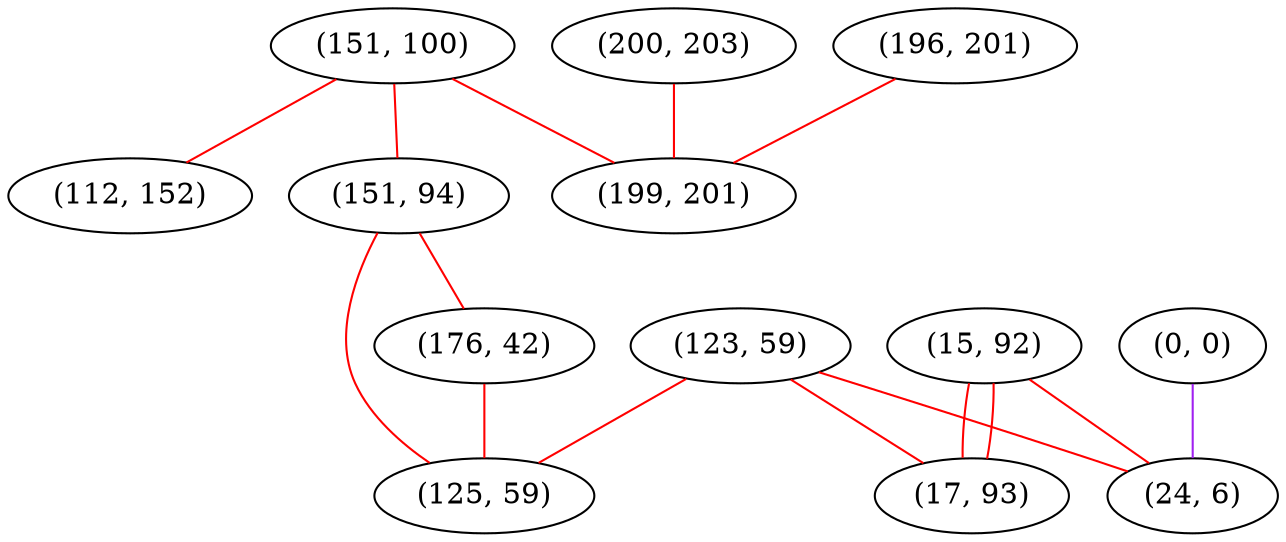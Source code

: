 graph "" {
"(151, 100)";
"(15, 92)";
"(151, 94)";
"(0, 0)";
"(196, 201)";
"(176, 42)";
"(123, 59)";
"(17, 93)";
"(200, 203)";
"(125, 59)";
"(24, 6)";
"(112, 152)";
"(199, 201)";
"(151, 100)" -- "(151, 94)"  [color=red, key=0, weight=1];
"(151, 100)" -- "(112, 152)"  [color=red, key=0, weight=1];
"(151, 100)" -- "(199, 201)"  [color=red, key=0, weight=1];
"(15, 92)" -- "(24, 6)"  [color=red, key=0, weight=1];
"(15, 92)" -- "(17, 93)"  [color=red, key=0, weight=1];
"(15, 92)" -- "(17, 93)"  [color=red, key=1, weight=1];
"(151, 94)" -- "(176, 42)"  [color=red, key=0, weight=1];
"(151, 94)" -- "(125, 59)"  [color=red, key=0, weight=1];
"(0, 0)" -- "(24, 6)"  [color=purple, key=0, weight=4];
"(196, 201)" -- "(199, 201)"  [color=red, key=0, weight=1];
"(176, 42)" -- "(125, 59)"  [color=red, key=0, weight=1];
"(123, 59)" -- "(17, 93)"  [color=red, key=0, weight=1];
"(123, 59)" -- "(24, 6)"  [color=red, key=0, weight=1];
"(123, 59)" -- "(125, 59)"  [color=red, key=0, weight=1];
"(200, 203)" -- "(199, 201)"  [color=red, key=0, weight=1];
}
